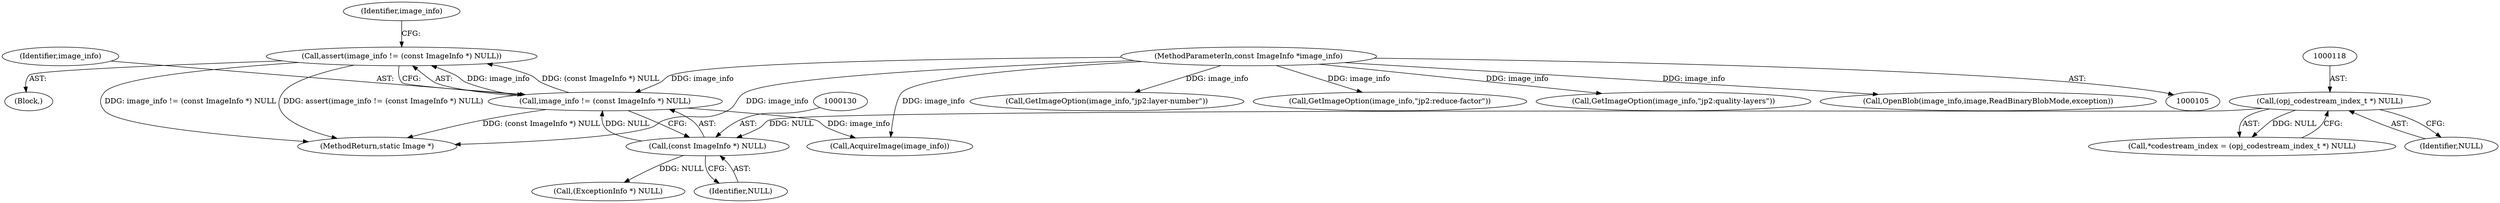 digraph "0_ImageMagick_acee073df34aa4d491bf5cb74d3a15fc80f0a3aa@API" {
"1000126" [label="(Call,assert(image_info != (const ImageInfo *) NULL))"];
"1000127" [label="(Call,image_info != (const ImageInfo *) NULL)"];
"1000106" [label="(MethodParameterIn,const ImageInfo *image_info)"];
"1000129" [label="(Call,(const ImageInfo *) NULL)"];
"1000117" [label="(Call,(opj_codestream_index_t *) NULL)"];
"1000156" [label="(Call,(ExceptionInfo *) NULL)"];
"1000280" [label="(Call,GetImageOption(image_info,\"jp2:layer-number\"))"];
"1000128" [label="(Identifier,image_info)"];
"1000252" [label="(Call,GetImageOption(image_info,\"jp2:reduce-factor\"))"];
"1000115" [label="(Call,*codestream_index = (opj_codestream_index_t *) NULL)"];
"1000119" [label="(Identifier,NULL)"];
"1000269" [label="(Call,GetImageOption(image_info,\"jp2:quality-layers\"))"];
"1000129" [label="(Call,(const ImageInfo *) NULL)"];
"1000171" [label="(Call,OpenBlob(image_info,image,ReadBinaryBlobMode,exception))"];
"1000108" [label="(Block,)"];
"1000127" [label="(Call,image_info != (const ImageInfo *) NULL)"];
"1000126" [label="(Call,assert(image_info != (const ImageInfo *) NULL))"];
"1000117" [label="(Call,(opj_codestream_index_t *) NULL)"];
"1001006" [label="(MethodReturn,static Image *)"];
"1000135" [label="(Identifier,image_info)"];
"1000106" [label="(MethodParameterIn,const ImageInfo *image_info)"];
"1000131" [label="(Identifier,NULL)"];
"1000167" [label="(Call,AcquireImage(image_info))"];
"1000126" -> "1000108"  [label="AST: "];
"1000126" -> "1000127"  [label="CFG: "];
"1000127" -> "1000126"  [label="AST: "];
"1000135" -> "1000126"  [label="CFG: "];
"1000126" -> "1001006"  [label="DDG: assert(image_info != (const ImageInfo *) NULL)"];
"1000126" -> "1001006"  [label="DDG: image_info != (const ImageInfo *) NULL"];
"1000127" -> "1000126"  [label="DDG: image_info"];
"1000127" -> "1000126"  [label="DDG: (const ImageInfo *) NULL"];
"1000127" -> "1000129"  [label="CFG: "];
"1000128" -> "1000127"  [label="AST: "];
"1000129" -> "1000127"  [label="AST: "];
"1000127" -> "1001006"  [label="DDG: (const ImageInfo *) NULL"];
"1000106" -> "1000127"  [label="DDG: image_info"];
"1000129" -> "1000127"  [label="DDG: NULL"];
"1000127" -> "1000167"  [label="DDG: image_info"];
"1000106" -> "1000105"  [label="AST: "];
"1000106" -> "1001006"  [label="DDG: image_info"];
"1000106" -> "1000167"  [label="DDG: image_info"];
"1000106" -> "1000171"  [label="DDG: image_info"];
"1000106" -> "1000252"  [label="DDG: image_info"];
"1000106" -> "1000269"  [label="DDG: image_info"];
"1000106" -> "1000280"  [label="DDG: image_info"];
"1000129" -> "1000131"  [label="CFG: "];
"1000130" -> "1000129"  [label="AST: "];
"1000131" -> "1000129"  [label="AST: "];
"1000117" -> "1000129"  [label="DDG: NULL"];
"1000129" -> "1000156"  [label="DDG: NULL"];
"1000117" -> "1000115"  [label="AST: "];
"1000117" -> "1000119"  [label="CFG: "];
"1000118" -> "1000117"  [label="AST: "];
"1000119" -> "1000117"  [label="AST: "];
"1000115" -> "1000117"  [label="CFG: "];
"1000117" -> "1000115"  [label="DDG: NULL"];
}
